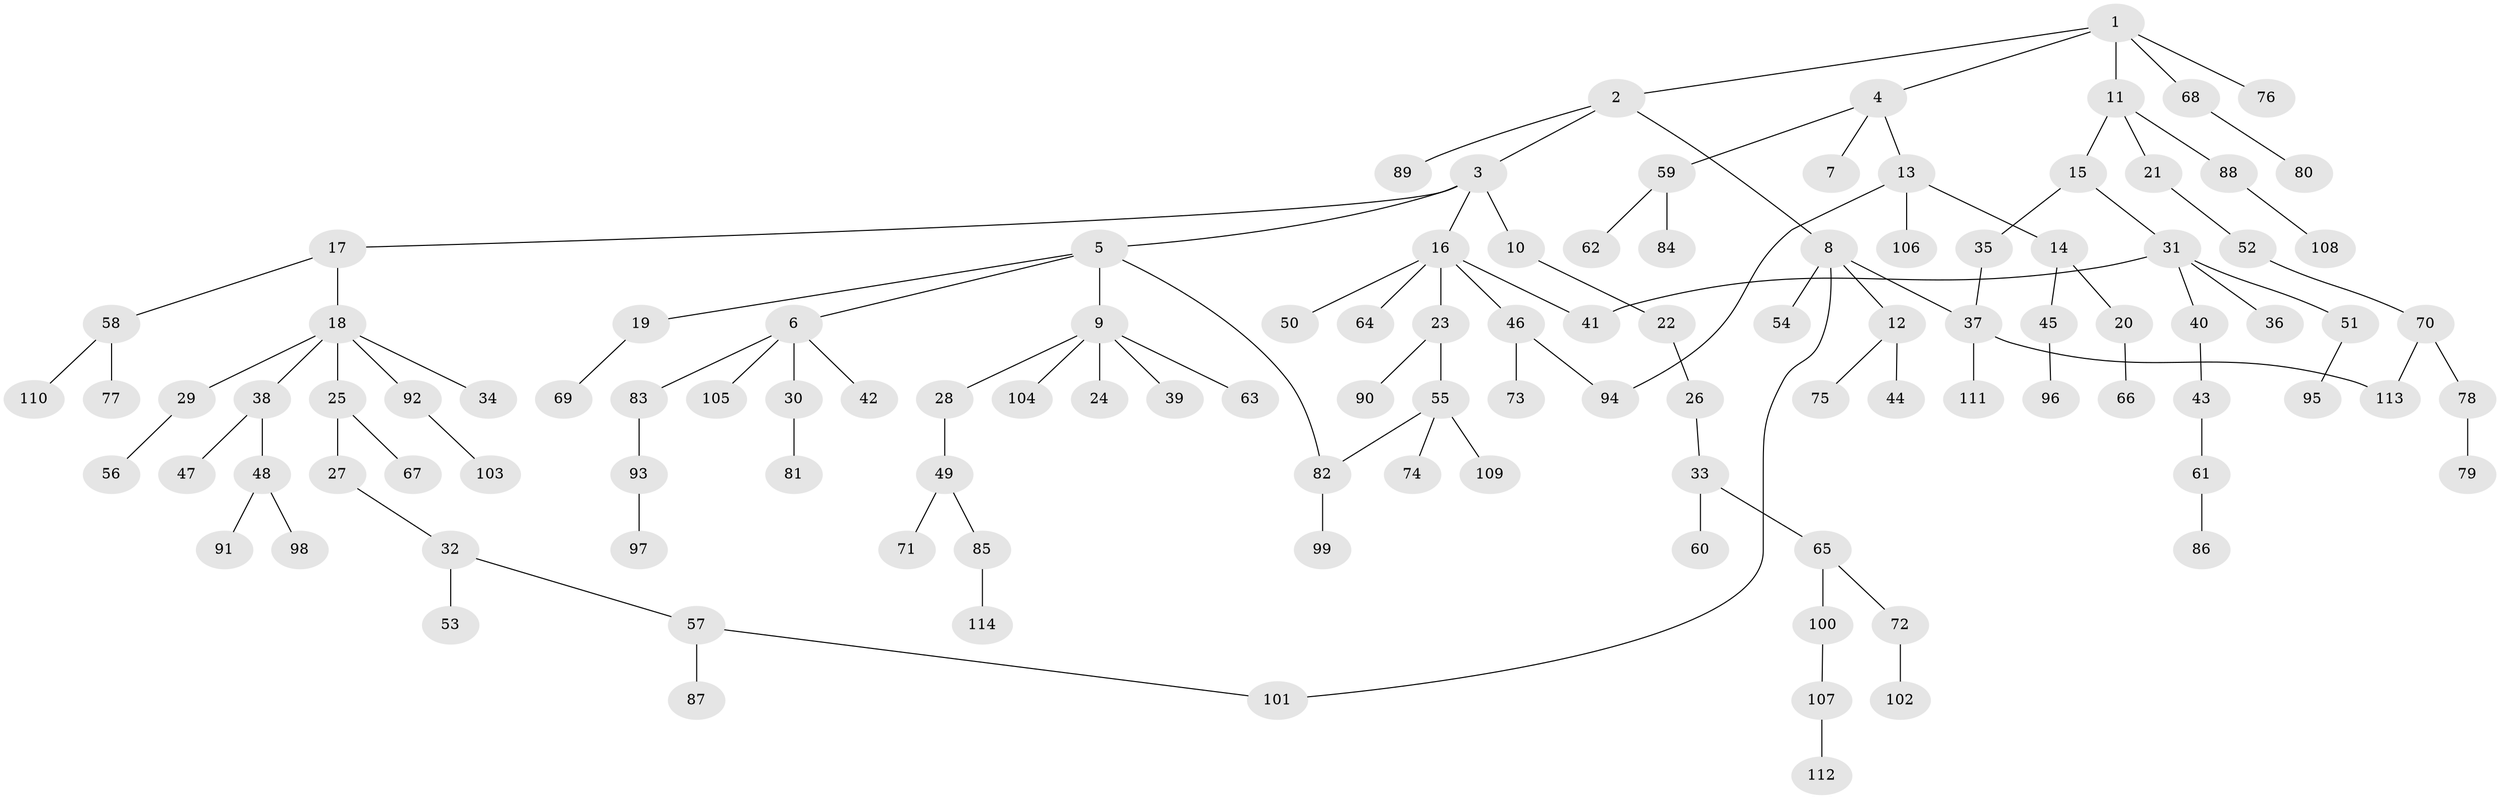 // Generated by graph-tools (version 1.1) at 2025/25/03/09/25 03:25:31]
// undirected, 114 vertices, 119 edges
graph export_dot {
graph [start="1"]
  node [color=gray90,style=filled];
  1;
  2;
  3;
  4;
  5;
  6;
  7;
  8;
  9;
  10;
  11;
  12;
  13;
  14;
  15;
  16;
  17;
  18;
  19;
  20;
  21;
  22;
  23;
  24;
  25;
  26;
  27;
  28;
  29;
  30;
  31;
  32;
  33;
  34;
  35;
  36;
  37;
  38;
  39;
  40;
  41;
  42;
  43;
  44;
  45;
  46;
  47;
  48;
  49;
  50;
  51;
  52;
  53;
  54;
  55;
  56;
  57;
  58;
  59;
  60;
  61;
  62;
  63;
  64;
  65;
  66;
  67;
  68;
  69;
  70;
  71;
  72;
  73;
  74;
  75;
  76;
  77;
  78;
  79;
  80;
  81;
  82;
  83;
  84;
  85;
  86;
  87;
  88;
  89;
  90;
  91;
  92;
  93;
  94;
  95;
  96;
  97;
  98;
  99;
  100;
  101;
  102;
  103;
  104;
  105;
  106;
  107;
  108;
  109;
  110;
  111;
  112;
  113;
  114;
  1 -- 2;
  1 -- 4;
  1 -- 11;
  1 -- 68;
  1 -- 76;
  2 -- 3;
  2 -- 8;
  2 -- 89;
  3 -- 5;
  3 -- 10;
  3 -- 16;
  3 -- 17;
  4 -- 7;
  4 -- 13;
  4 -- 59;
  5 -- 6;
  5 -- 9;
  5 -- 19;
  5 -- 82;
  6 -- 30;
  6 -- 42;
  6 -- 83;
  6 -- 105;
  8 -- 12;
  8 -- 54;
  8 -- 101;
  8 -- 37;
  9 -- 24;
  9 -- 28;
  9 -- 39;
  9 -- 63;
  9 -- 104;
  10 -- 22;
  11 -- 15;
  11 -- 21;
  11 -- 88;
  12 -- 44;
  12 -- 75;
  13 -- 14;
  13 -- 94;
  13 -- 106;
  14 -- 20;
  14 -- 45;
  15 -- 31;
  15 -- 35;
  16 -- 23;
  16 -- 46;
  16 -- 50;
  16 -- 64;
  16 -- 41;
  17 -- 18;
  17 -- 58;
  18 -- 25;
  18 -- 29;
  18 -- 34;
  18 -- 38;
  18 -- 92;
  19 -- 69;
  20 -- 66;
  21 -- 52;
  22 -- 26;
  23 -- 55;
  23 -- 90;
  25 -- 27;
  25 -- 67;
  26 -- 33;
  27 -- 32;
  28 -- 49;
  29 -- 56;
  30 -- 81;
  31 -- 36;
  31 -- 40;
  31 -- 41;
  31 -- 51;
  32 -- 53;
  32 -- 57;
  33 -- 60;
  33 -- 65;
  35 -- 37;
  37 -- 111;
  37 -- 113;
  38 -- 47;
  38 -- 48;
  40 -- 43;
  43 -- 61;
  45 -- 96;
  46 -- 73;
  46 -- 94;
  48 -- 91;
  48 -- 98;
  49 -- 71;
  49 -- 85;
  51 -- 95;
  52 -- 70;
  55 -- 74;
  55 -- 82;
  55 -- 109;
  57 -- 87;
  57 -- 101;
  58 -- 77;
  58 -- 110;
  59 -- 62;
  59 -- 84;
  61 -- 86;
  65 -- 72;
  65 -- 100;
  68 -- 80;
  70 -- 78;
  70 -- 113;
  72 -- 102;
  78 -- 79;
  82 -- 99;
  83 -- 93;
  85 -- 114;
  88 -- 108;
  92 -- 103;
  93 -- 97;
  100 -- 107;
  107 -- 112;
}
